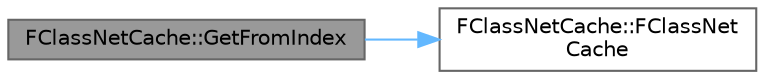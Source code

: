 digraph "FClassNetCache::GetFromIndex"
{
 // INTERACTIVE_SVG=YES
 // LATEX_PDF_SIZE
  bgcolor="transparent";
  edge [fontname=Helvetica,fontsize=10,labelfontname=Helvetica,labelfontsize=10];
  node [fontname=Helvetica,fontsize=10,shape=box,height=0.2,width=0.4];
  rankdir="LR";
  Node1 [id="Node000001",label="FClassNetCache::GetFromIndex",height=0.2,width=0.4,color="gray40", fillcolor="grey60", style="filled", fontcolor="black",tooltip=" "];
  Node1 -> Node2 [id="edge1_Node000001_Node000002",color="steelblue1",style="solid",tooltip=" "];
  Node2 [id="Node000002",label="FClassNetCache::FClassNet\lCache",height=0.2,width=0.4,color="grey40", fillcolor="white", style="filled",URL="$d4/dd7/classFClassNetCache.html#ac77e7e360420452f075ac638840eed55",tooltip=" "];
}
